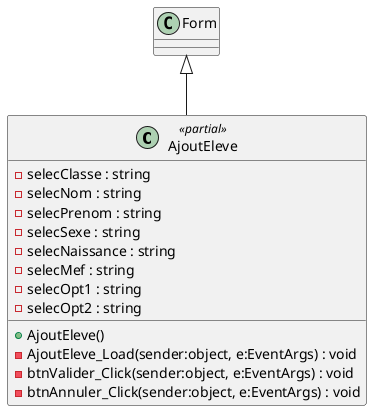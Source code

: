 @startuml
class AjoutEleve <<partial>> {
    - selecClasse : string
    - selecNom : string
    - selecPrenom : string
    - selecSexe : string
    - selecNaissance : string
    - selecMef : string
    - selecOpt1 : string
    - selecOpt2 : string
    + AjoutEleve()
    - AjoutEleve_Load(sender:object, e:EventArgs) : void
    - btnValider_Click(sender:object, e:EventArgs) : void
    - btnAnnuler_Click(sender:object, e:EventArgs) : void
}
Form <|-- AjoutEleve
@enduml
